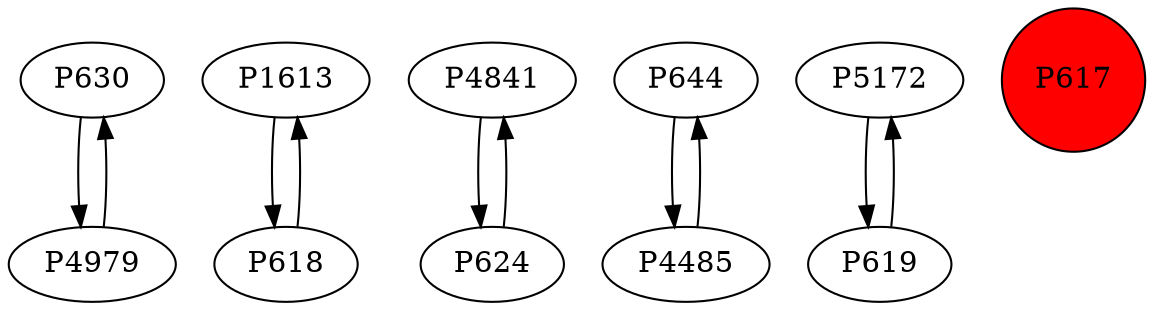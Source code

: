 digraph {
	P630 -> P4979
	P1613 -> P618
	P4841 -> P624
	P644 -> P4485
	P4979 -> P630
	P4485 -> P644
	P624 -> P4841
	P5172 -> P619
	P618 -> P1613
	P619 -> P5172
	P617 [shape=circle]
	P617 [style=filled]
	P617 [fillcolor=red]
}